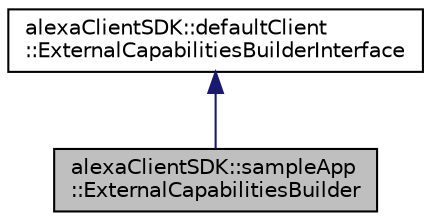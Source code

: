 digraph "alexaClientSDK::sampleApp::ExternalCapabilitiesBuilder"
{
  edge [fontname="Helvetica",fontsize="10",labelfontname="Helvetica",labelfontsize="10"];
  node [fontname="Helvetica",fontsize="10",shape=record];
  Node0 [label="alexaClientSDK::sampleApp\l::ExternalCapabilitiesBuilder",height=0.2,width=0.4,color="black", fillcolor="grey75", style="filled", fontcolor="black"];
  Node1 -> Node0 [dir="back",color="midnightblue",fontsize="10",style="solid",fontname="Helvetica"];
  Node1 [label="alexaClientSDK::defaultClient\l::ExternalCapabilitiesBuilderInterface",height=0.2,width=0.4,color="black", fillcolor="white", style="filled",URL="$classalexa_client_s_d_k_1_1default_client_1_1_external_capabilities_builder_interface.html"];
}
